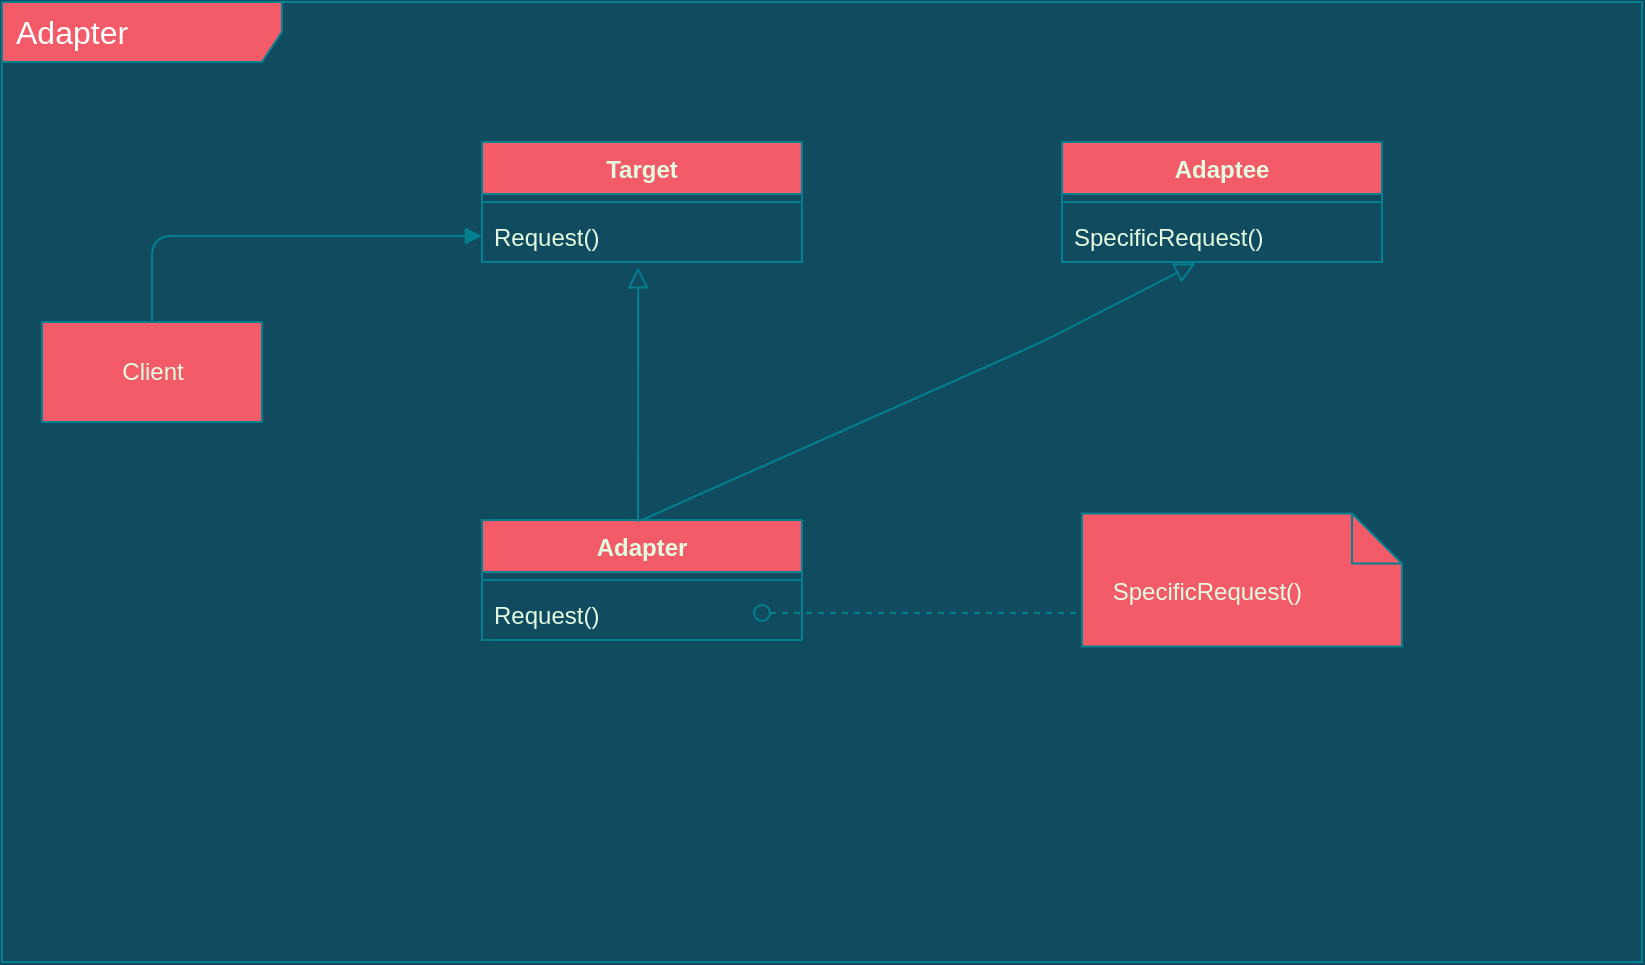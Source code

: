 <mxfile version="15.5.4" type="embed"><diagram id="F_gQ_7oDBF0sjKnGtIvj" name="Page-1"><mxGraphModel dx="1714" dy="1103" grid="1" gridSize="10" guides="1" tooltips="1" connect="1" arrows="1" fold="1" page="1" pageScale="1" pageWidth="827" pageHeight="1169" background="#114B5F" math="0" shadow="0"><root><mxCell id="0"/><mxCell id="1" parent="0"/><mxCell id="82" value="&lt;span style=&quot;font-size: 16px&quot;&gt;&lt;font color=&quot;#ffffff&quot;&gt;Adapter&lt;/font&gt;&lt;/span&gt;" style="shape=umlFrame;whiteSpace=wrap;html=1;width=140;height=30;boundedLbl=1;verticalAlign=middle;align=left;spacingLeft=5;fillColor=#F45B69;strokeColor=#028090;fontColor=#E4FDE1;" parent="1" vertex="1"><mxGeometry y="240" width="820" height="480" as="geometry"/></mxCell><mxCell id="133" value="&amp;nbsp; &amp;nbsp; SpecificRequest()" style="shape=note2;boundedLbl=1;whiteSpace=wrap;html=1;size=25;verticalAlign=top;align=left;rounded=0;sketch=0;fontColor=#E4FDE1;strokeColor=#028090;fillColor=#F45B69;" parent="1" vertex="1"><mxGeometry x="540" y="495.75" width="160" height="66.5" as="geometry"/></mxCell><mxCell id="145" value="Adapter" style="swimlane;fontStyle=1;align=center;verticalAlign=top;childLayout=stackLayout;horizontal=1;startSize=26;horizontalStack=0;resizeParent=1;resizeParentMax=0;resizeLast=0;collapsible=1;marginBottom=0;fillColor=#F45B69;strokeColor=#028090;fontColor=#E4FDE1;" parent="1" vertex="1"><mxGeometry x="240" y="499" width="160" height="60" as="geometry"/></mxCell><mxCell id="146" value="" style="line;strokeWidth=1;fillColor=none;align=left;verticalAlign=middle;spacingTop=-1;spacingLeft=3;spacingRight=3;rotatable=0;labelPosition=right;points=[];portConstraint=eastwest;strokeColor=#028090;fontColor=#E4FDE1;labelBackgroundColor=#114B5F;" parent="145" vertex="1"><mxGeometry y="26" width="160" height="8" as="geometry"/></mxCell><mxCell id="170" value="" style="endArrow=none;startArrow=oval;endFill=0;startFill=0;html=1;verticalAlign=bottom;labelBackgroundColor=none;strokeWidth=1;startSize=8;endSize=8;rounded=1;sketch=0;fontColor=#E4FDE1;fillColor=#F45B69;curved=0;dashed=1;strokeColor=#028090;" edge="1" parent="145"><mxGeometry width="160" relative="1" as="geometry"><mxPoint x="140" y="46.5" as="sourcePoint"/><mxPoint x="300" y="46.5" as="targetPoint"/></mxGeometry></mxCell><mxCell id="159" value="Request()" style="text;strokeColor=none;fillColor=none;align=left;verticalAlign=top;spacingLeft=4;spacingRight=4;overflow=hidden;rotatable=0;points=[[0,0.5],[1,0.5]];portConstraint=eastwest;fontColor=#E4FDE1;" parent="145" vertex="1"><mxGeometry y="34" width="160" height="26" as="geometry"/></mxCell><mxCell id="160" value="Adaptee" style="swimlane;fontStyle=1;align=center;verticalAlign=top;childLayout=stackLayout;horizontal=1;startSize=26;horizontalStack=0;resizeParent=1;resizeParentMax=0;resizeLast=0;collapsible=1;marginBottom=0;fillColor=#F45B69;strokeColor=#028090;fontColor=#E4FDE1;" vertex="1" parent="1"><mxGeometry x="530" y="310" width="160" height="60" as="geometry"/></mxCell><mxCell id="161" value="" style="line;strokeWidth=1;fillColor=none;align=left;verticalAlign=middle;spacingTop=-1;spacingLeft=3;spacingRight=3;rotatable=0;labelPosition=right;points=[];portConstraint=eastwest;strokeColor=#028090;fontColor=#E4FDE1;labelBackgroundColor=#114B5F;" vertex="1" parent="160"><mxGeometry y="26" width="160" height="8" as="geometry"/></mxCell><mxCell id="162" value="SpecificRequest()" style="text;strokeColor=none;fillColor=none;align=left;verticalAlign=top;spacingLeft=4;spacingRight=4;overflow=hidden;rotatable=0;points=[[0,0.5],[1,0.5]];portConstraint=eastwest;fontColor=#E4FDE1;" vertex="1" parent="160"><mxGeometry y="34" width="160" height="26" as="geometry"/></mxCell><mxCell id="163" value="Target" style="swimlane;fontStyle=1;align=center;verticalAlign=top;childLayout=stackLayout;horizontal=1;startSize=26;horizontalStack=0;resizeParent=1;resizeParentMax=0;resizeLast=0;collapsible=1;marginBottom=0;fillColor=#F45B69;strokeColor=#028090;fontColor=#E4FDE1;" vertex="1" parent="1"><mxGeometry x="240" y="310" width="160" height="60" as="geometry"/></mxCell><mxCell id="164" value="" style="line;strokeWidth=1;fillColor=none;align=left;verticalAlign=middle;spacingTop=-1;spacingLeft=3;spacingRight=3;rotatable=0;labelPosition=right;points=[];portConstraint=eastwest;strokeColor=#028090;fontColor=#E4FDE1;labelBackgroundColor=#114B5F;" vertex="1" parent="163"><mxGeometry y="26" width="160" height="8" as="geometry"/></mxCell><mxCell id="165" value="Request()" style="text;strokeColor=none;fillColor=none;align=left;verticalAlign=top;spacingLeft=4;spacingRight=4;overflow=hidden;rotatable=0;points=[[0,0.5],[1,0.5]];portConstraint=eastwest;fontColor=#E4FDE1;" vertex="1" parent="163"><mxGeometry y="34" width="160" height="26" as="geometry"/></mxCell><mxCell id="169" value="Client" style="html=1;fillColor=#F45B69;strokeColor=#028090;fontColor=#E4FDE1;" vertex="1" parent="1"><mxGeometry x="20" y="400" width="110" height="50" as="geometry"/></mxCell><mxCell id="171" value="" style="html=1;verticalAlign=bottom;labelBackgroundColor=none;endArrow=block;endFill=1;rounded=1;sketch=0;fontColor=#E4FDE1;strokeColor=#028090;fillColor=#F45B69;curved=0;exitX=0.5;exitY=0;exitDx=0;exitDy=0;entryX=0;entryY=0.5;entryDx=0;entryDy=0;" edge="1" parent="1" source="169" target="165"><mxGeometry width="160" relative="1" as="geometry"><mxPoint x="150" y="430" as="sourcePoint"/><mxPoint x="310" y="430" as="targetPoint"/><Array as="points"><mxPoint x="75" y="357"/></Array></mxGeometry></mxCell><mxCell id="172" value="" style="endArrow=block;startArrow=none;endFill=0;startFill=0;endSize=8;html=1;verticalAlign=bottom;labelBackgroundColor=none;rounded=1;sketch=0;fontColor=#E4FDE1;strokeColor=#028090;fillColor=#F45B69;curved=0;entryX=0.488;entryY=1.103;entryDx=0;entryDy=0;entryPerimeter=0;" edge="1" parent="1" target="165"><mxGeometry width="160" relative="1" as="geometry"><mxPoint x="318" y="500" as="sourcePoint"/><mxPoint x="460" y="470" as="targetPoint"/></mxGeometry></mxCell><mxCell id="173" value="" style="endArrow=block;startArrow=none;endFill=0;startFill=0;endSize=8;html=1;verticalAlign=bottom;labelBackgroundColor=none;rounded=1;sketch=0;fontColor=#E4FDE1;strokeColor=#028090;fillColor=#F45B69;curved=0;entryX=0.417;entryY=1.026;entryDx=0;entryDy=0;entryPerimeter=0;exitX=0.5;exitY=0;exitDx=0;exitDy=0;" edge="1" parent="1" source="145" target="162"><mxGeometry width="160" relative="1" as="geometry"><mxPoint x="328" y="510" as="sourcePoint"/><mxPoint x="328.08" y="382.678" as="targetPoint"/><Array as="points"><mxPoint x="520" y="410"/></Array></mxGeometry></mxCell></root></mxGraphModel></diagram></mxfile>